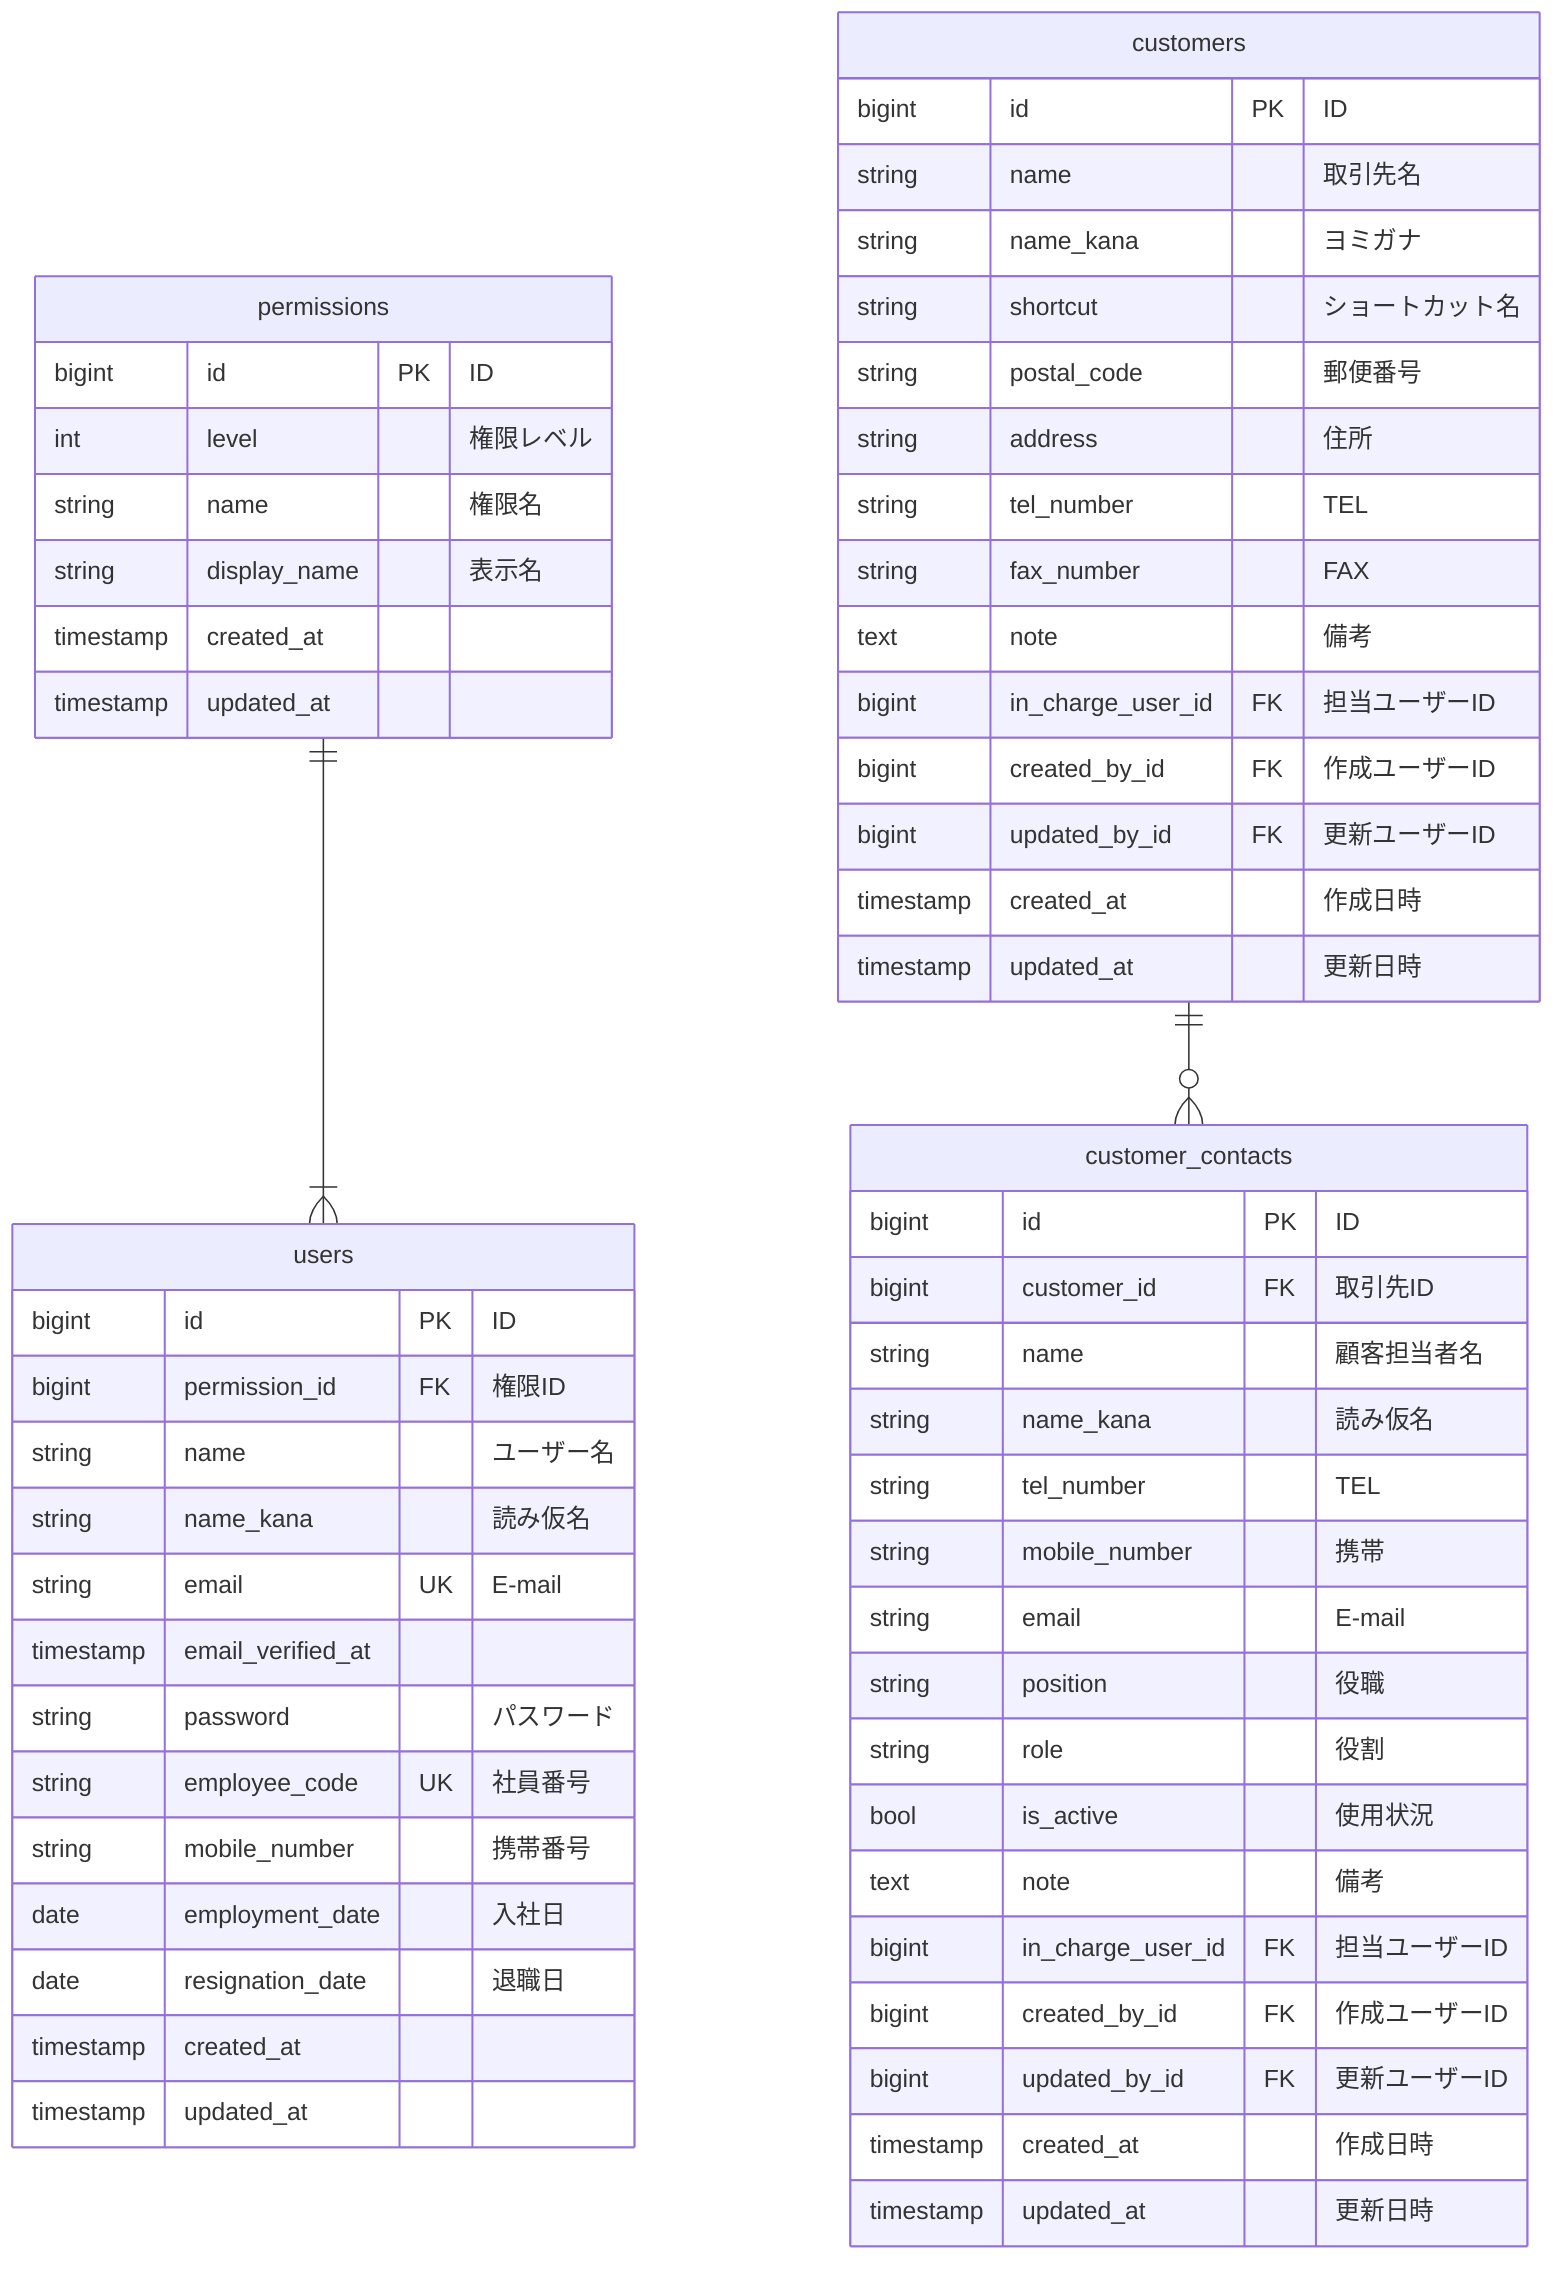 erDiagram

  %% Table relationships
  permissions ||--|{ users : ""
  customers ||--o{ customer_contacts : ""

  %% Table definitions

  %% 権限
  permissions {
    bigint id PK "ID"
    int level "権限レベル"
    string name "権限名"
    string display_name "表示名"
    timestamp created_at
    timestamp updated_at
  }

  %% ユーザー
  users {
    bigint id PK "ID"
    bigint permission_id FK "権限ID"
    string name "ユーザー名"
    string name_kana "読み仮名"
    string email UK "E-mail"
    timestamp email_verified_at
    string password "パスワード"
    string employee_code UK "社員番号"
    string mobile_number "携帯番号"
    date employment_date "入社日"
    date resignation_date "退職日"
    timestamp created_at
    timestamp updated_at
  }


  %% 取引先
  customers {
    bigint id PK "ID"
    string name "取引先名"
    string name_kana "ヨミガナ"
    string shortcut "ショートカット名"
    string postal_code "郵便番号"
    string address "住所"
    string tel_number "TEL"
    string fax_number "FAX"
    text note "備考"
    bigint in_charge_user_id FK "担当ユーザーID"
    bigint created_by_id FK "作成ユーザーID"
    bigint updated_by_id FK "更新ユーザーID"
    timestamp created_at "作成日時"
    timestamp updated_at "更新日時"
  }

  %% 取引先担当者
  customer_contacts {
    bigint id PK "ID"
    bigint customer_id FK "取引先ID"
    string name "顧客担当者名"
    string name_kana "読み仮名"
    string tel_number "TEL"
    string mobile_number "携帯"
    string email "E-mail"
    string position "役職"
    string role "役割"
    bool is_active "使用状況"
    text note "備考"
    bigint in_charge_user_id FK "担当ユーザーID"
    bigint created_by_id FK "作成ユーザーID"
    bigint updated_by_id FK "更新ユーザーID"
    timestamp created_at "作成日時"
    timestamp updated_at "更新日時"
  }